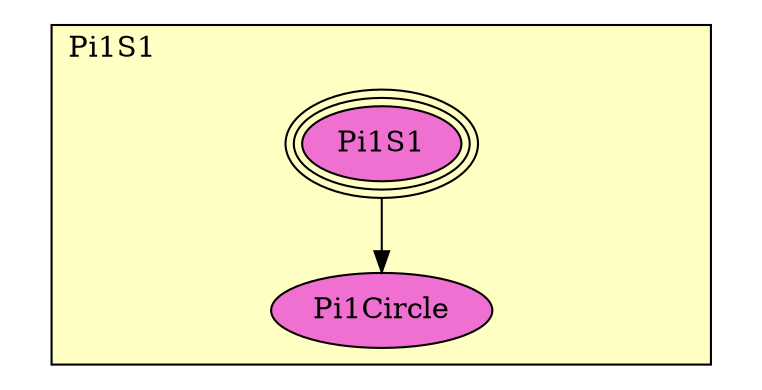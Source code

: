 digraph HoTT_Homotopy_Pi1S1 {
  graph [ratio=0.5]
  node [style=filled]
Pi1S1_Pi1S1 [label="Pi1S1", URL=<Pi1S1.html#Pi1S1>, peripheries=3, fillcolor="#F070D1"] ;
Pi1S1_Pi1Circle [label="Pi1Circle", URL=<Pi1S1.html#Pi1Circle>, fillcolor="#F070D1"] ;
  Pi1S1_Pi1S1 -> Pi1S1_Pi1Circle [] ;
subgraph cluster_Pi1S1 { label="Pi1S1"; fillcolor="#FFFFC3"; labeljust=l; style=filled 
Pi1S1_Pi1Circle; Pi1S1_Pi1S1; };
} /* END */
